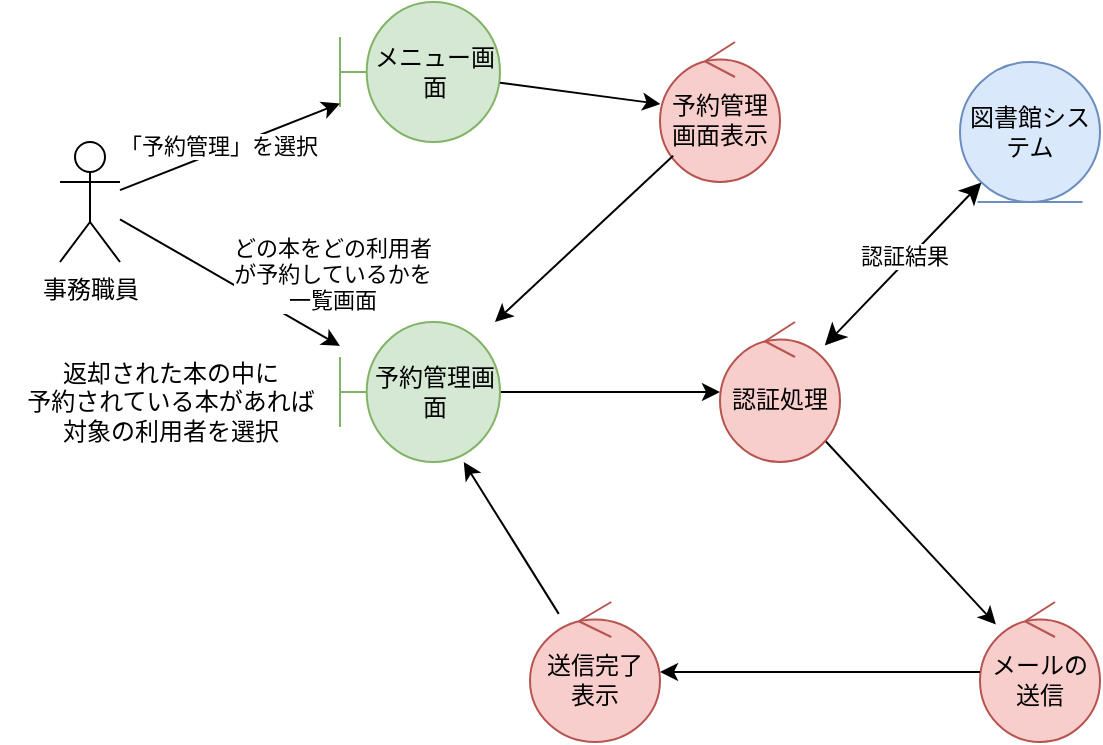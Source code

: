 <mxfile>
    <diagram id="A_JDbv112ITbuDIFLEMZ" name="ページ1">
        <mxGraphModel dx="474" dy="466" grid="1" gridSize="10" guides="1" tooltips="1" connect="1" arrows="1" fold="1" page="1" pageScale="1" pageWidth="827" pageHeight="1169" math="0" shadow="0">
            <root>
                <mxCell id="0"/>
                <mxCell id="1" parent="0"/>
                <mxCell id="2" value="事務職員" style="shape=umlActor;verticalLabelPosition=bottom;verticalAlign=top;html=1;outlineConnect=0;" vertex="1" parent="1">
                    <mxGeometry x="40" y="130" width="30" height="60" as="geometry"/>
                </mxCell>
                <mxCell id="3" value="メニュー画面" style="shape=umlBoundary;whiteSpace=wrap;html=1;fillColor=#d5e8d4;strokeColor=#82b366;" vertex="1" parent="1">
                    <mxGeometry x="180" y="60" width="80" height="70" as="geometry"/>
                </mxCell>
                <mxCell id="4" value="" style="edgeStyle=none;orthogonalLoop=1;jettySize=auto;html=1;" edge="1" parent="1" source="2" target="3">
                    <mxGeometry width="100" relative="1" as="geometry">
                        <mxPoint x="50" y="150" as="sourcePoint"/>
                        <mxPoint x="150" y="150" as="targetPoint"/>
                        <Array as="points"/>
                    </mxGeometry>
                </mxCell>
                <mxCell id="5" value="「予約管理」を選択" style="edgeLabel;html=1;align=center;verticalAlign=middle;resizable=0;points=[];" vertex="1" connectable="0" parent="4">
                    <mxGeometry x="-0.095" y="3" relative="1" as="geometry">
                        <mxPoint as="offset"/>
                    </mxGeometry>
                </mxCell>
                <mxCell id="6" value="予約管理画面表示" style="ellipse;shape=umlControl;whiteSpace=wrap;html=1;fillColor=#f8cecc;strokeColor=#b85450;" vertex="1" parent="1">
                    <mxGeometry x="340" y="80" width="60" height="70" as="geometry"/>
                </mxCell>
                <mxCell id="7" value="" style="edgeStyle=none;orthogonalLoop=1;jettySize=auto;html=1;" edge="1" parent="1" source="3" target="6">
                    <mxGeometry width="100" relative="1" as="geometry">
                        <mxPoint x="230" y="100" as="sourcePoint"/>
                        <mxPoint x="330" y="100" as="targetPoint"/>
                        <Array as="points"/>
                    </mxGeometry>
                </mxCell>
                <mxCell id="15" value="" style="edgeStyle=none;html=1;" edge="1" parent="1" source="8" target="14">
                    <mxGeometry relative="1" as="geometry"/>
                </mxCell>
                <mxCell id="8" value="予約管理画面" style="shape=umlBoundary;whiteSpace=wrap;html=1;fillColor=#d5e8d4;strokeColor=#82b366;" vertex="1" parent="1">
                    <mxGeometry x="180" y="220" width="80" height="70" as="geometry"/>
                </mxCell>
                <mxCell id="9" value="" style="edgeStyle=none;orthogonalLoop=1;jettySize=auto;html=1;" edge="1" parent="1" source="6" target="8">
                    <mxGeometry width="100" relative="1" as="geometry">
                        <mxPoint x="290" y="200" as="sourcePoint"/>
                        <mxPoint x="390" y="200" as="targetPoint"/>
                        <Array as="points"/>
                    </mxGeometry>
                </mxCell>
                <mxCell id="10" value="" style="edgeStyle=none;orthogonalLoop=1;jettySize=auto;html=1;" edge="1" parent="1" source="2" target="8">
                    <mxGeometry width="100" relative="1" as="geometry">
                        <mxPoint x="50" y="280" as="sourcePoint"/>
                        <mxPoint x="150" y="280" as="targetPoint"/>
                        <Array as="points"/>
                    </mxGeometry>
                </mxCell>
                <mxCell id="11" value="どの本をどの利用者&lt;div&gt;が予約しているかを&lt;/div&gt;&lt;div&gt;一覧画面&lt;/div&gt;" style="edgeLabel;html=1;align=center;verticalAlign=middle;resizable=0;points=[];" vertex="1" connectable="0" parent="10">
                    <mxGeometry x="-0.142" y="-1" relative="1" as="geometry">
                        <mxPoint x="59" y="-1" as="offset"/>
                    </mxGeometry>
                </mxCell>
                <mxCell id="12" value="返却された本の中に&lt;div&gt;予約されている本があれば&lt;/div&gt;&lt;div&gt;対象の利用者を選択&lt;/div&gt;" style="text;html=1;align=center;verticalAlign=middle;resizable=0;points=[];autosize=1;strokeColor=none;fillColor=none;" vertex="1" parent="1">
                    <mxGeometry x="10" y="230" width="170" height="60" as="geometry"/>
                </mxCell>
                <mxCell id="13" value="図書館システム" style="ellipse;shape=umlEntity;whiteSpace=wrap;html=1;fillColor=#dae8fc;strokeColor=#6c8ebf;" vertex="1" parent="1">
                    <mxGeometry x="490" y="90" width="70" height="70" as="geometry"/>
                </mxCell>
                <mxCell id="27" value="" style="edgeStyle=none;html=1;" edge="1" parent="1" source="14" target="25">
                    <mxGeometry relative="1" as="geometry"/>
                </mxCell>
                <mxCell id="14" value="認証処理" style="ellipse;shape=umlControl;whiteSpace=wrap;html=1;fillColor=#f8cecc;strokeColor=#b85450;" vertex="1" parent="1">
                    <mxGeometry x="370" y="220" width="60" height="70" as="geometry"/>
                </mxCell>
                <mxCell id="18" value="" style="edgeStyle=none;orthogonalLoop=1;jettySize=auto;html=1;endArrow=classic;startArrow=classic;endSize=8;startSize=8;" edge="1" parent="1" source="14" target="13">
                    <mxGeometry width="100" relative="1" as="geometry">
                        <mxPoint x="390" y="220" as="sourcePoint"/>
                        <mxPoint x="490" y="220" as="targetPoint"/>
                        <Array as="points"/>
                    </mxGeometry>
                </mxCell>
                <mxCell id="24" value="認証結果" style="edgeLabel;html=1;align=center;verticalAlign=middle;resizable=0;points=[];" vertex="1" connectable="0" parent="18">
                    <mxGeometry x="0.06" y="3" relative="1" as="geometry">
                        <mxPoint as="offset"/>
                    </mxGeometry>
                </mxCell>
                <mxCell id="21" value="送信完了&lt;div&gt;表示&lt;/div&gt;" style="ellipse;shape=umlControl;whiteSpace=wrap;html=1;fillColor=#f8cecc;strokeColor=#b85450;" vertex="1" parent="1">
                    <mxGeometry x="275" y="360" width="65" height="70" as="geometry"/>
                </mxCell>
                <mxCell id="23" value="" style="edgeStyle=none;orthogonalLoop=1;jettySize=auto;html=1;" edge="1" parent="1" source="21" target="8">
                    <mxGeometry width="100" relative="1" as="geometry">
                        <mxPoint x="140" y="400" as="sourcePoint"/>
                        <mxPoint x="240" y="400" as="targetPoint"/>
                        <Array as="points"/>
                    </mxGeometry>
                </mxCell>
                <mxCell id="25" value="メールの送信" style="ellipse;shape=umlControl;whiteSpace=wrap;html=1;fillColor=#f8cecc;strokeColor=#b85450;" vertex="1" parent="1">
                    <mxGeometry x="500" y="360" width="60" height="70" as="geometry"/>
                </mxCell>
                <mxCell id="29" value="" style="edgeStyle=none;orthogonalLoop=1;jettySize=auto;html=1;" edge="1" parent="1" source="25" target="21">
                    <mxGeometry width="100" relative="1" as="geometry">
                        <mxPoint x="530" y="280" as="sourcePoint"/>
                        <mxPoint x="400" y="360" as="targetPoint"/>
                        <Array as="points"/>
                    </mxGeometry>
                </mxCell>
            </root>
        </mxGraphModel>
    </diagram>
</mxfile>
